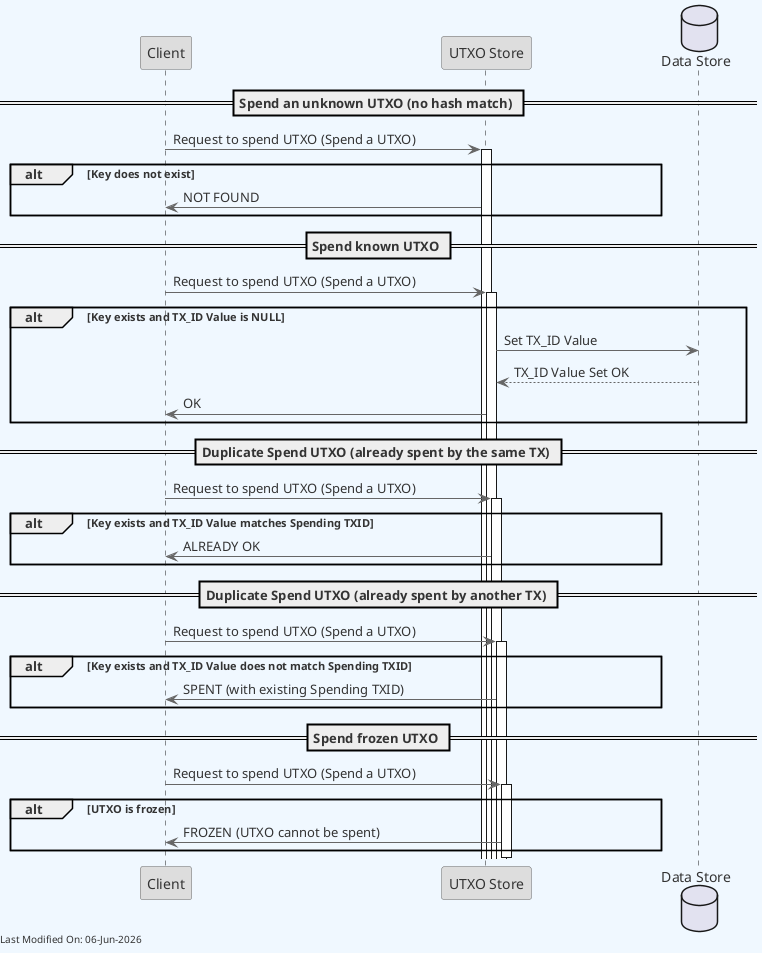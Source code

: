 @startuml
skinparam backgroundColor #F0F8FF
skinparam defaultFontColor #333333
skinparam arrowColor #666666

' Define borders for all elements
skinparam entity {
  BorderColor #666666
  BackgroundColor #DDDDDD
}

skinparam control {
  BorderColor #666666
  BackgroundColor #DDDDDD
}

skinparam participant {
  BorderColor #666666
  BackgroundColor #DDDDDD
}



skinparam ParticipantPadding 120

participant "Client" as Client
participant "UTXO Store" as Store
database "Data Store" as Data


== Spend an unknown UTXO (no hash match) ==

Client -> Store: Request to spend UTXO (Spend a UTXO)
activate Store

alt Key does not exist
    Store -> Client: NOT FOUND
end


== Spend known UTXO ==

Client -> Store: Request to spend UTXO (Spend a UTXO)
activate Store

alt Key exists and TX_ID Value is NULL
    Store -> Data: Set TX_ID Value
    Data --> Store: TX_ID Value Set OK
    Store -> Client: OK
end


== Duplicate Spend UTXO (already spent by the same TX) ==

Client -> Store: Request to spend UTXO (Spend a UTXO)
activate Store

alt Key exists and TX_ID Value matches Spending TXID
    Store -> Client: ALREADY OK
end

== Duplicate Spend UTXO (already spent by another TX) ==

Client -> Store: Request to spend UTXO (Spend a UTXO)
activate Store

alt Key exists and TX_ID Value does not match Spending TXID
    Store -> Client: SPENT (with existing Spending TXID)
end

== Spend frozen UTXO ==

Client -> Store: Request to spend UTXO (Spend a UTXO)
activate Store

alt UTXO is frozen
    Store -> Client: FROZEN (UTXO cannot be spent)
end

deactivate Store

left footer Last Modified On: %date("dd-MMM-yyyy")

@enduml
